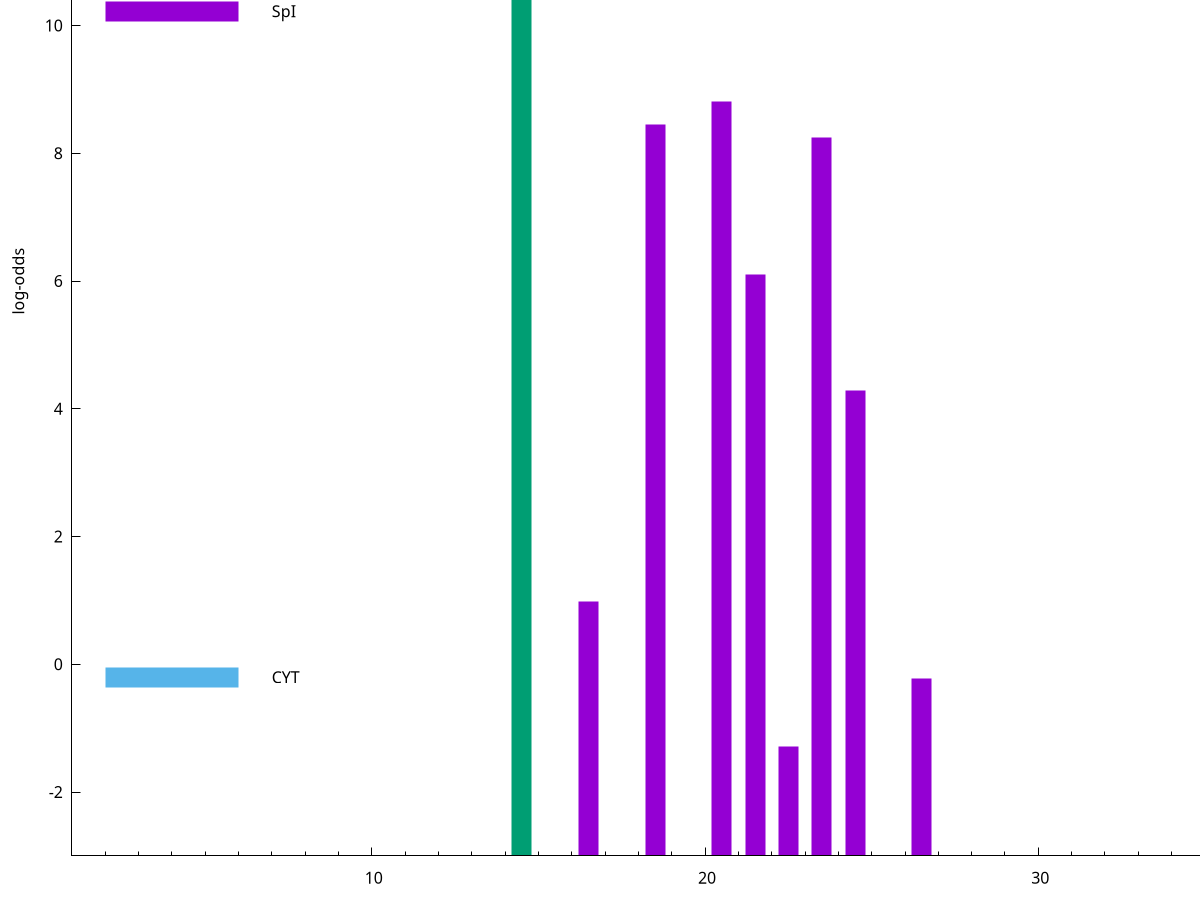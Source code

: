 set title "LipoP predictions for SRR5666568.gff"
set size 2., 1.4
set xrange [1:70] 
set mxtics 10
set yrange [-3:15]
set y2range [0:18]
set ylabel "log-odds"
set term postscript eps color solid "Helvetica" 30
set output "SRR5666568.gff34.eps"
set arrow from 2,13.2964 to 6,13.2964 nohead lt 2 lw 20
set label "SpII" at 7,13.2964
set arrow from 2,10.2242 to 6,10.2242 nohead lt 1 lw 20
set label "SpI" at 7,10.2242
set arrow from 2,-0.200913 to 6,-0.200913 nohead lt 3 lw 20
set label "CYT" at 7,-0.200913
set arrow from 2,13.2964 to 6,13.2964 nohead lt 2 lw 20
set label "SpII" at 7,13.2964
# NOTE: The scores below are the log-odds scores with the threshold
# NOTE: subtracted (a hack to make gnuplot make the histogram all
# NOTE: look nice).
plot "-" axes x1y2 title "" with impulses lt 2 lw 20, "-" axes x1y2 title "" with impulses lt 1 lw 20
14.500000 16.296400
e
20.500000 11.812290
18.500000 11.456730
23.500000 11.246920
21.500000 9.103410
24.500000 7.282460
16.500000 3.985843
26.500000 2.778853
22.500000 1.719490
e
exit
